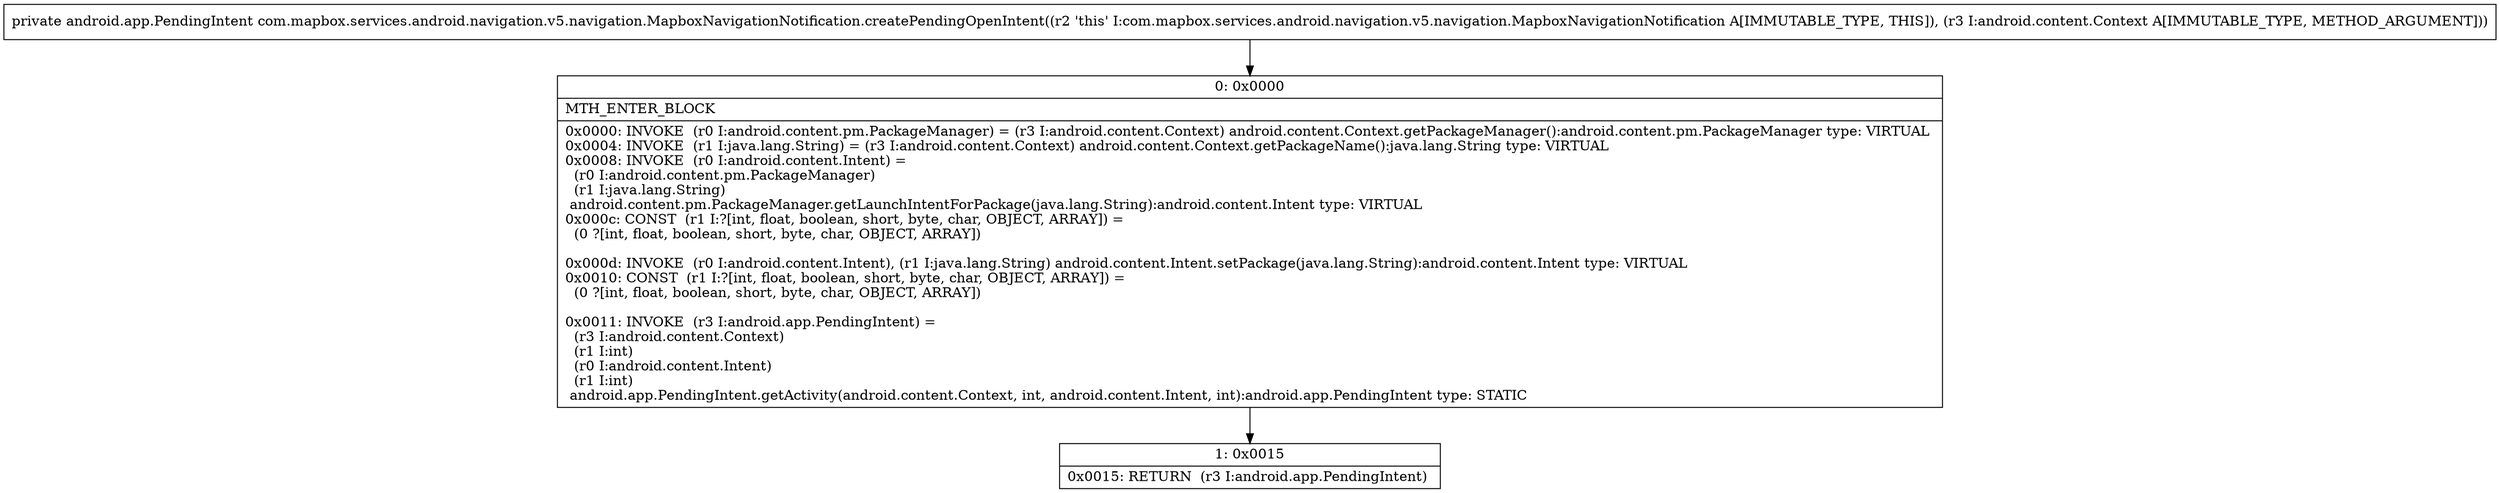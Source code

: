digraph "CFG forcom.mapbox.services.android.navigation.v5.navigation.MapboxNavigationNotification.createPendingOpenIntent(Landroid\/content\/Context;)Landroid\/app\/PendingIntent;" {
Node_0 [shape=record,label="{0\:\ 0x0000|MTH_ENTER_BLOCK\l|0x0000: INVOKE  (r0 I:android.content.pm.PackageManager) = (r3 I:android.content.Context) android.content.Context.getPackageManager():android.content.pm.PackageManager type: VIRTUAL \l0x0004: INVOKE  (r1 I:java.lang.String) = (r3 I:android.content.Context) android.content.Context.getPackageName():java.lang.String type: VIRTUAL \l0x0008: INVOKE  (r0 I:android.content.Intent) = \l  (r0 I:android.content.pm.PackageManager)\l  (r1 I:java.lang.String)\l android.content.pm.PackageManager.getLaunchIntentForPackage(java.lang.String):android.content.Intent type: VIRTUAL \l0x000c: CONST  (r1 I:?[int, float, boolean, short, byte, char, OBJECT, ARRAY]) = \l  (0 ?[int, float, boolean, short, byte, char, OBJECT, ARRAY])\l \l0x000d: INVOKE  (r0 I:android.content.Intent), (r1 I:java.lang.String) android.content.Intent.setPackage(java.lang.String):android.content.Intent type: VIRTUAL \l0x0010: CONST  (r1 I:?[int, float, boolean, short, byte, char, OBJECT, ARRAY]) = \l  (0 ?[int, float, boolean, short, byte, char, OBJECT, ARRAY])\l \l0x0011: INVOKE  (r3 I:android.app.PendingIntent) = \l  (r3 I:android.content.Context)\l  (r1 I:int)\l  (r0 I:android.content.Intent)\l  (r1 I:int)\l android.app.PendingIntent.getActivity(android.content.Context, int, android.content.Intent, int):android.app.PendingIntent type: STATIC \l}"];
Node_1 [shape=record,label="{1\:\ 0x0015|0x0015: RETURN  (r3 I:android.app.PendingIntent) \l}"];
MethodNode[shape=record,label="{private android.app.PendingIntent com.mapbox.services.android.navigation.v5.navigation.MapboxNavigationNotification.createPendingOpenIntent((r2 'this' I:com.mapbox.services.android.navigation.v5.navigation.MapboxNavigationNotification A[IMMUTABLE_TYPE, THIS]), (r3 I:android.content.Context A[IMMUTABLE_TYPE, METHOD_ARGUMENT])) }"];
MethodNode -> Node_0;
Node_0 -> Node_1;
}

